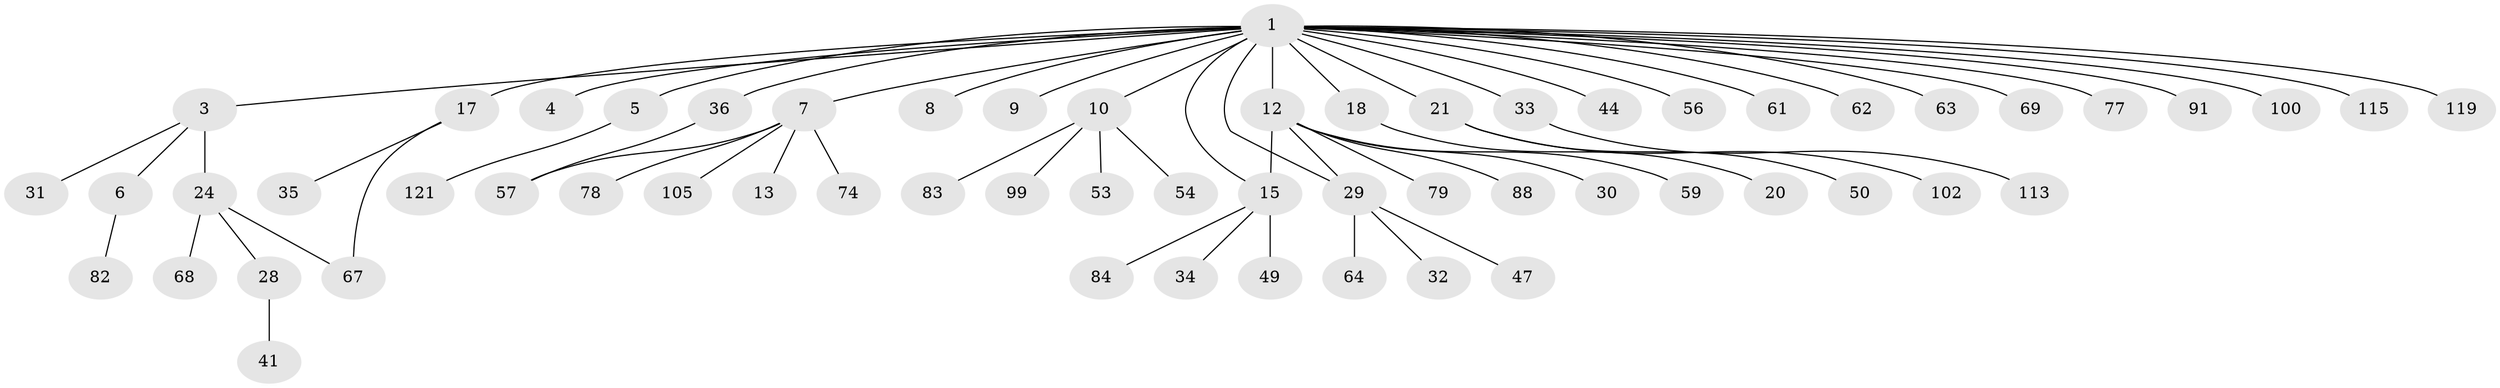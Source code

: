 // original degree distribution, {27: 0.008264462809917356, 4: 0.049586776859504134, 10: 0.01652892561983471, 1: 0.6528925619834711, 3: 0.04132231404958678, 2: 0.17355371900826447, 6: 0.01652892561983471, 16: 0.008264462809917356, 5: 0.01652892561983471, 7: 0.008264462809917356, 8: 0.008264462809917356}
// Generated by graph-tools (version 1.1) at 2025/18/03/04/25 18:18:09]
// undirected, 60 vertices, 63 edges
graph export_dot {
graph [start="1"]
  node [color=gray90,style=filled];
  1 [super="+2+26+11"];
  3 [super="+109+75+76+19+37+27"];
  4;
  5 [super="+40"];
  6;
  7;
  8 [super="+85"];
  9;
  10 [super="+22"];
  12 [super="+39+46+48+16+23+66+97+120+58+104+90+80+51"];
  13;
  15 [super="+70+38+43"];
  17 [super="+42+25+110+118"];
  18;
  20;
  21;
  24;
  28;
  29;
  30;
  31;
  32;
  33;
  34;
  35;
  36 [super="+60+89+73+117+55+45"];
  41;
  44;
  47;
  49;
  50;
  53;
  54;
  56;
  57 [super="+116+94+92"];
  59;
  61;
  62;
  63 [super="+87"];
  64;
  67 [super="+101"];
  68;
  69;
  74;
  77;
  78;
  79;
  82;
  83;
  84;
  88;
  91;
  99;
  100;
  102;
  105;
  113;
  115;
  119;
  121;
  1 -- 4;
  1 -- 5;
  1 -- 7;
  1 -- 8;
  1 -- 9;
  1 -- 10;
  1 -- 12 [weight=2];
  1 -- 15;
  1 -- 17 [weight=3];
  1 -- 18;
  1 -- 21;
  1 -- 33;
  1 -- 36;
  1 -- 44;
  1 -- 56;
  1 -- 61;
  1 -- 62;
  1 -- 63;
  1 -- 69;
  1 -- 91;
  1 -- 100;
  1 -- 115;
  1 -- 3 [weight=2];
  1 -- 77;
  1 -- 119;
  1 -- 29;
  3 -- 6;
  3 -- 24;
  3 -- 31;
  5 -- 121;
  6 -- 82;
  7 -- 13;
  7 -- 57;
  7 -- 74;
  7 -- 78;
  7 -- 105;
  10 -- 53;
  10 -- 54;
  10 -- 83;
  10 -- 99;
  12 -- 30;
  12 -- 15 [weight=2];
  12 -- 88;
  12 -- 59;
  12 -- 79;
  12 -- 29;
  15 -- 34;
  15 -- 84;
  15 -- 49;
  17 -- 35;
  17 -- 67;
  18 -- 20;
  21 -- 50;
  21 -- 102;
  24 -- 28;
  24 -- 67;
  24 -- 68;
  28 -- 41;
  29 -- 32;
  29 -- 47;
  29 -- 64;
  33 -- 113;
  36 -- 57;
}
